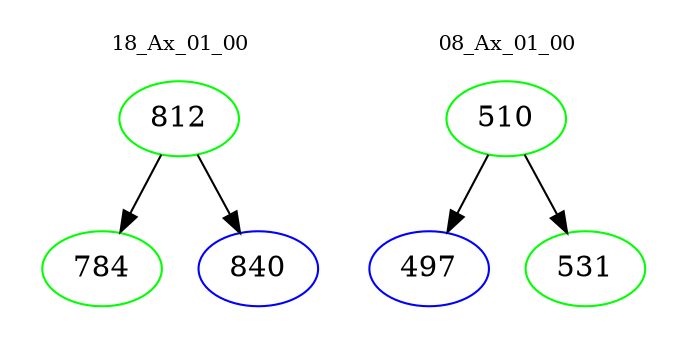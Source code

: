 digraph{
subgraph cluster_0 {
color = white
label = "18_Ax_01_00";
fontsize=10;
T0_812 [label="812", color="green"]
T0_812 -> T0_784 [color="black"]
T0_784 [label="784", color="green"]
T0_812 -> T0_840 [color="black"]
T0_840 [label="840", color="blue"]
}
subgraph cluster_1 {
color = white
label = "08_Ax_01_00";
fontsize=10;
T1_510 [label="510", color="green"]
T1_510 -> T1_497 [color="black"]
T1_497 [label="497", color="blue"]
T1_510 -> T1_531 [color="black"]
T1_531 [label="531", color="green"]
}
}
